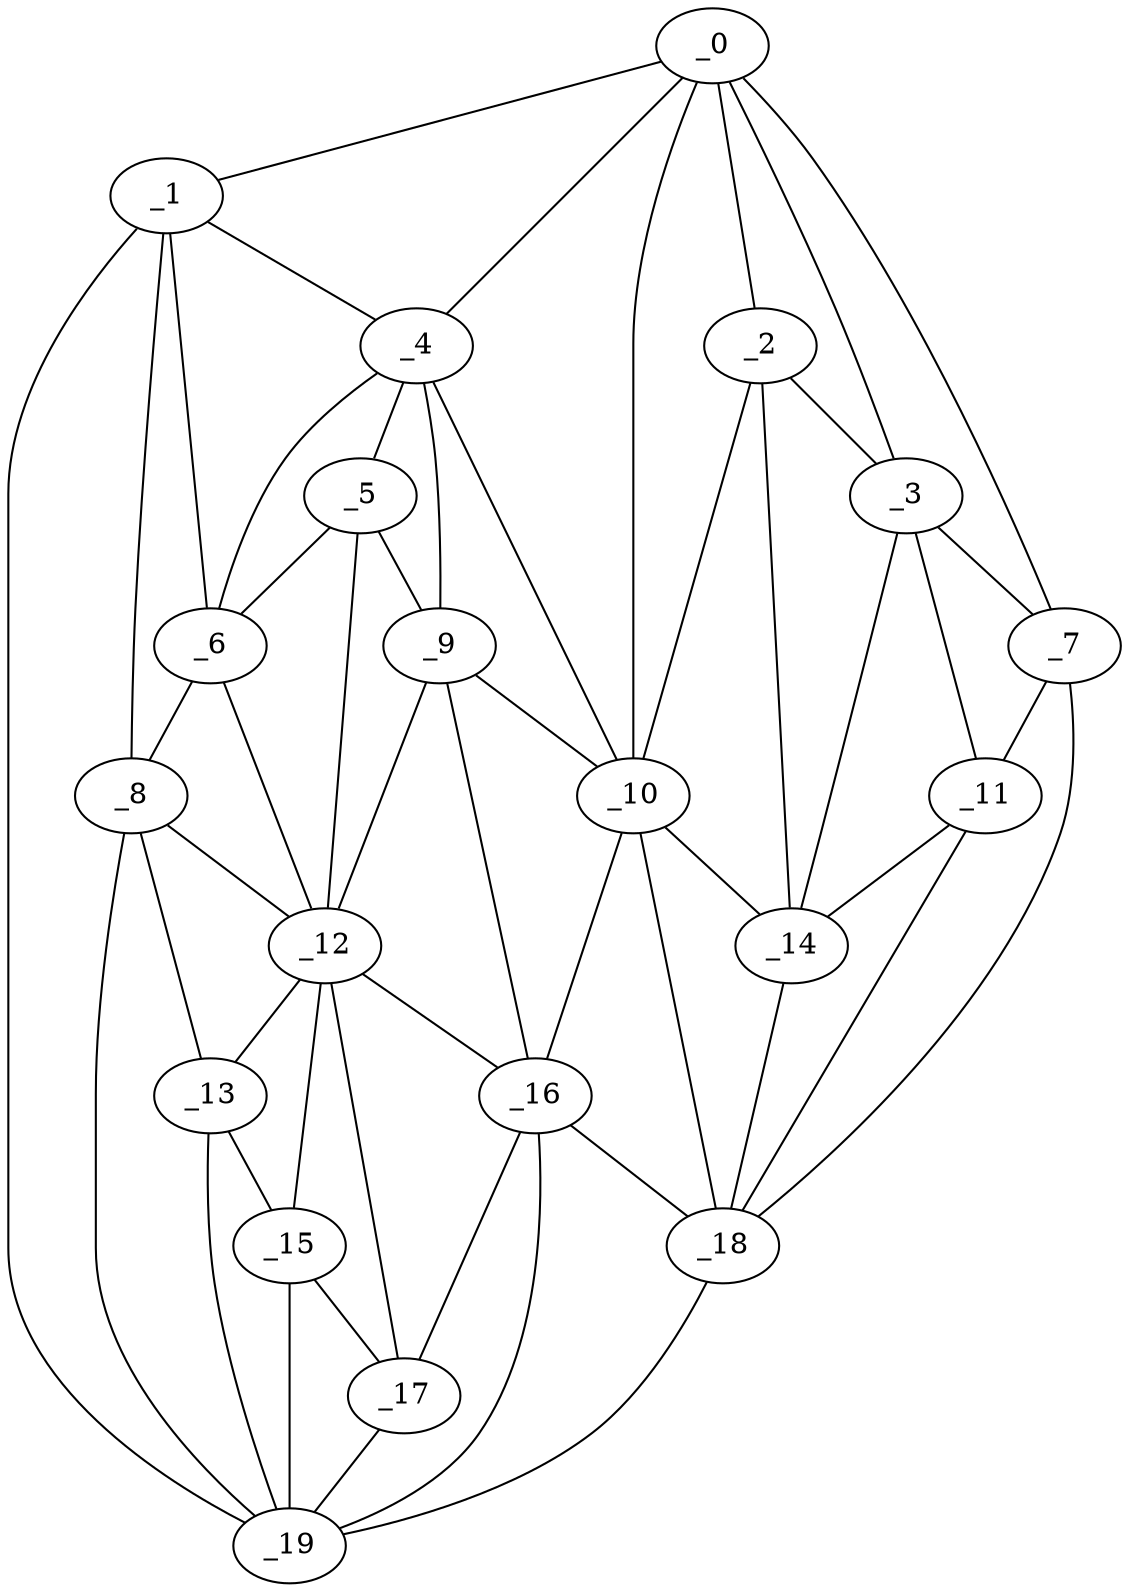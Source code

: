 graph "obj33__320.gxl" {
	_0	 [x=46,
		y=57];
	_1	 [x=50,
		y=123];
	_0 -- _1	 [valence=1];
	_2	 [x=51,
		y=49];
	_0 -- _2	 [valence=1];
	_3	 [x=55,
		y=35];
	_0 -- _3	 [valence=1];
	_4	 [x=60,
		y=84];
	_0 -- _4	 [valence=1];
	_7	 [x=64,
		y=2];
	_0 -- _7	 [valence=1];
	_10	 [x=74,
		y=68];
	_0 -- _10	 [valence=2];
	_1 -- _4	 [valence=2];
	_6	 [x=62,
		y=95];
	_1 -- _6	 [valence=2];
	_8	 [x=64,
		y=108];
	_1 -- _8	 [valence=2];
	_19	 [x=86,
		y=114];
	_1 -- _19	 [valence=1];
	_2 -- _3	 [valence=2];
	_2 -- _10	 [valence=1];
	_14	 [x=80,
		y=45];
	_2 -- _14	 [valence=2];
	_3 -- _7	 [valence=2];
	_11	 [x=75,
		y=34];
	_3 -- _11	 [valence=2];
	_3 -- _14	 [valence=2];
	_5	 [x=62,
		y=91];
	_4 -- _5	 [valence=2];
	_4 -- _6	 [valence=2];
	_9	 [x=69,
		y=84];
	_4 -- _9	 [valence=1];
	_4 -- _10	 [valence=2];
	_5 -- _6	 [valence=1];
	_5 -- _9	 [valence=1];
	_12	 [x=75,
		y=90];
	_5 -- _12	 [valence=2];
	_6 -- _8	 [valence=2];
	_6 -- _12	 [valence=2];
	_7 -- _11	 [valence=2];
	_18	 [x=85,
		y=49];
	_7 -- _18	 [valence=1];
	_8 -- _12	 [valence=2];
	_13	 [x=79,
		y=108];
	_8 -- _13	 [valence=2];
	_8 -- _19	 [valence=1];
	_9 -- _10	 [valence=2];
	_9 -- _12	 [valence=2];
	_16	 [x=83,
		y=79];
	_9 -- _16	 [valence=1];
	_10 -- _14	 [valence=2];
	_10 -- _16	 [valence=2];
	_10 -- _18	 [valence=2];
	_11 -- _14	 [valence=2];
	_11 -- _18	 [valence=2];
	_12 -- _13	 [valence=1];
	_15	 [x=82,
		y=104];
	_12 -- _15	 [valence=2];
	_12 -- _16	 [valence=2];
	_17	 [x=83,
		y=92];
	_12 -- _17	 [valence=1];
	_13 -- _15	 [valence=2];
	_13 -- _19	 [valence=1];
	_14 -- _18	 [valence=1];
	_15 -- _17	 [valence=2];
	_15 -- _19	 [valence=2];
	_16 -- _17	 [valence=2];
	_16 -- _18	 [valence=2];
	_16 -- _19	 [valence=1];
	_17 -- _19	 [valence=1];
	_18 -- _19	 [valence=1];
}
